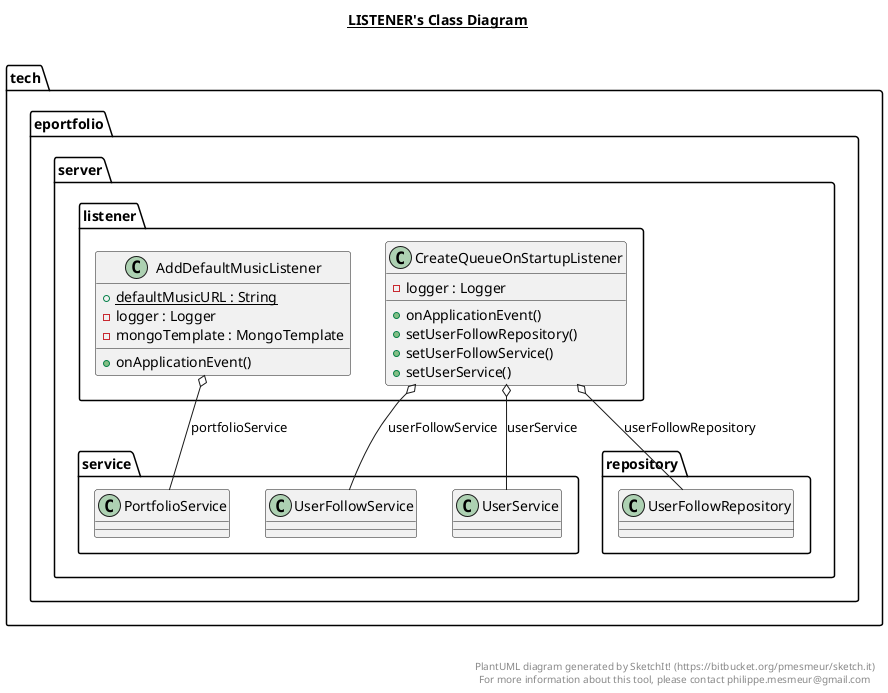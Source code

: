 @startuml

title __LISTENER's Class Diagram__\n

  namespace tech.eportfolio.server {
    namespace listener {
      class tech.eportfolio.server.listener.AddDefaultMusicListener {
          {static} + defaultMusicURL : String
          - logger : Logger
          - mongoTemplate : MongoTemplate
          + onApplicationEvent()
      }
    }
  }
  

  namespace tech.eportfolio.server {
    namespace listener {
      class tech.eportfolio.server.listener.CreateQueueOnStartupListener {
          - logger : Logger
          + onApplicationEvent()
          + setUserFollowRepository()
          + setUserFollowService()
          + setUserService()
      }
    }
  }
  

  tech.eportfolio.server.listener.AddDefaultMusicListener o-- tech.eportfolio.server.service.PortfolioService : portfolioService
  tech.eportfolio.server.listener.CreateQueueOnStartupListener o-- tech.eportfolio.server.repository.UserFollowRepository : userFollowRepository
  tech.eportfolio.server.listener.CreateQueueOnStartupListener o-- tech.eportfolio.server.service.UserFollowService : userFollowService
  tech.eportfolio.server.listener.CreateQueueOnStartupListener o-- tech.eportfolio.server.service.UserService : userService


right footer


PlantUML diagram generated by SketchIt! (https://bitbucket.org/pmesmeur/sketch.it)
For more information about this tool, please contact philippe.mesmeur@gmail.com
endfooter

@enduml
